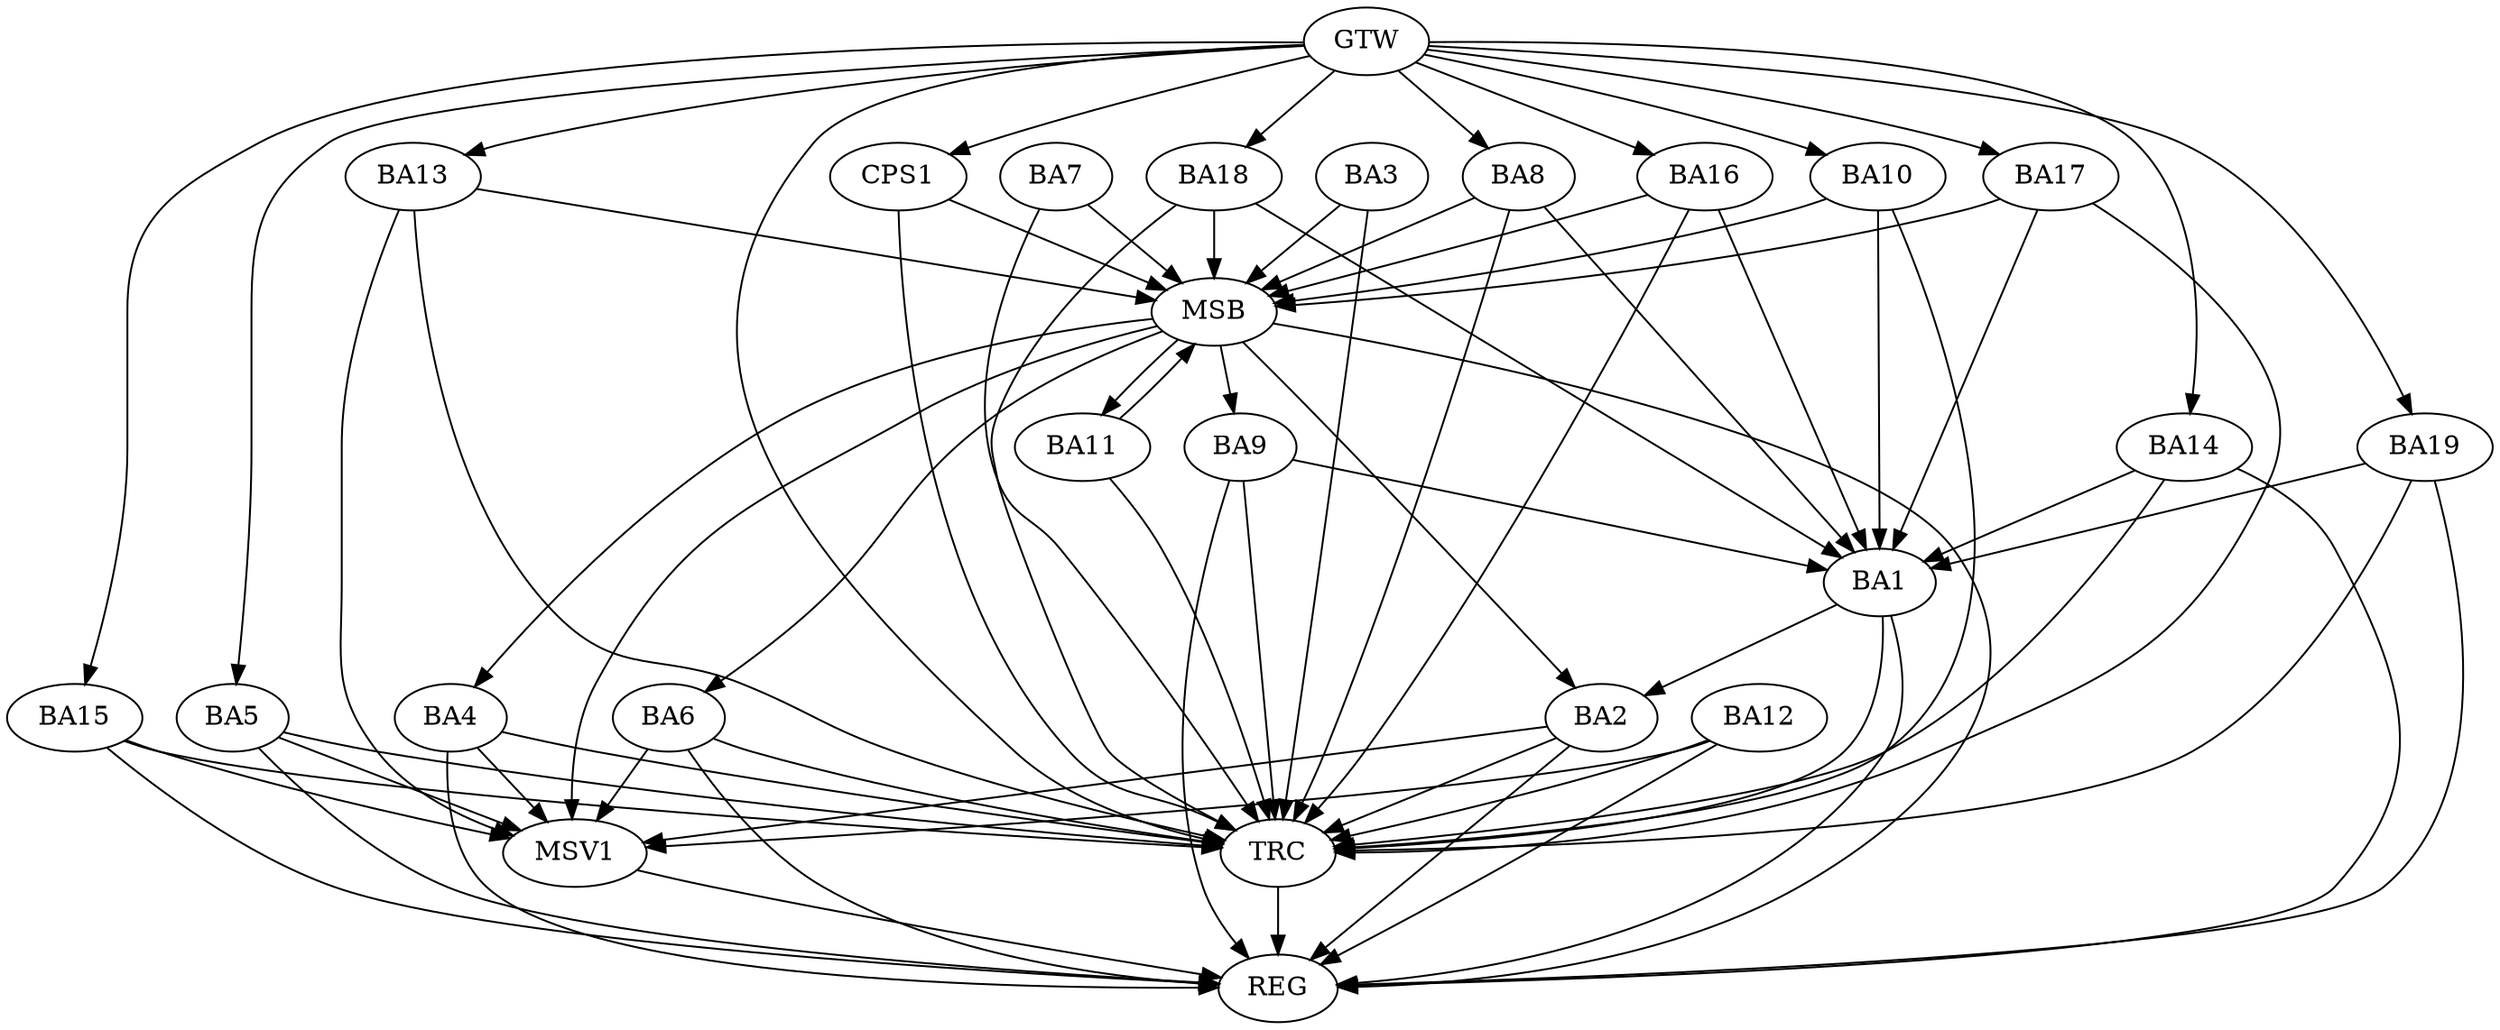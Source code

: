 strict digraph G {
  BA1 [ label="BA1" ];
  BA2 [ label="BA2" ];
  BA3 [ label="BA3" ];
  BA4 [ label="BA4" ];
  BA5 [ label="BA5" ];
  BA6 [ label="BA6" ];
  BA7 [ label="BA7" ];
  BA8 [ label="BA8" ];
  BA9 [ label="BA9" ];
  BA10 [ label="BA10" ];
  BA11 [ label="BA11" ];
  BA12 [ label="BA12" ];
  BA13 [ label="BA13" ];
  BA14 [ label="BA14" ];
  BA15 [ label="BA15" ];
  BA16 [ label="BA16" ];
  BA17 [ label="BA17" ];
  BA18 [ label="BA18" ];
  BA19 [ label="BA19" ];
  CPS1 [ label="CPS1" ];
  GTW [ label="GTW" ];
  REG [ label="REG" ];
  MSB [ label="MSB" ];
  TRC [ label="TRC" ];
  MSV1 [ label="MSV1" ];
  BA1 -> BA2;
  GTW -> BA5;
  GTW -> BA8;
  GTW -> BA10;
  GTW -> BA13;
  GTW -> BA14;
  GTW -> BA15;
  GTW -> BA16;
  GTW -> BA17;
  GTW -> BA18;
  GTW -> BA19;
  GTW -> CPS1;
  BA1 -> REG;
  BA2 -> REG;
  BA4 -> REG;
  BA5 -> REG;
  BA6 -> REG;
  BA9 -> REG;
  BA12 -> REG;
  BA14 -> REG;
  BA15 -> REG;
  BA19 -> REG;
  BA3 -> MSB;
  MSB -> REG;
  BA7 -> MSB;
  BA8 -> MSB;
  BA10 -> MSB;
  MSB -> BA9;
  BA11 -> MSB;
  BA13 -> MSB;
  MSB -> BA11;
  BA16 -> MSB;
  BA17 -> MSB;
  BA18 -> MSB;
  MSB -> BA6;
  CPS1 -> MSB;
  MSB -> BA2;
  MSB -> BA4;
  BA1 -> TRC;
  BA2 -> TRC;
  BA3 -> TRC;
  BA4 -> TRC;
  BA5 -> TRC;
  BA6 -> TRC;
  BA7 -> TRC;
  BA8 -> TRC;
  BA9 -> TRC;
  BA10 -> TRC;
  BA11 -> TRC;
  BA12 -> TRC;
  BA13 -> TRC;
  BA14 -> TRC;
  BA15 -> TRC;
  BA16 -> TRC;
  BA17 -> TRC;
  BA18 -> TRC;
  BA19 -> TRC;
  CPS1 -> TRC;
  GTW -> TRC;
  TRC -> REG;
  BA10 -> BA1;
  BA16 -> BA1;
  BA8 -> BA1;
  BA19 -> BA1;
  BA9 -> BA1;
  BA17 -> BA1;
  BA18 -> BA1;
  BA14 -> BA1;
  BA2 -> MSV1;
  BA4 -> MSV1;
  BA5 -> MSV1;
  BA12 -> MSV1;
  MSB -> MSV1;
  BA13 -> MSV1;
  BA15 -> MSV1;
  BA6 -> MSV1;
  MSV1 -> REG;
}
